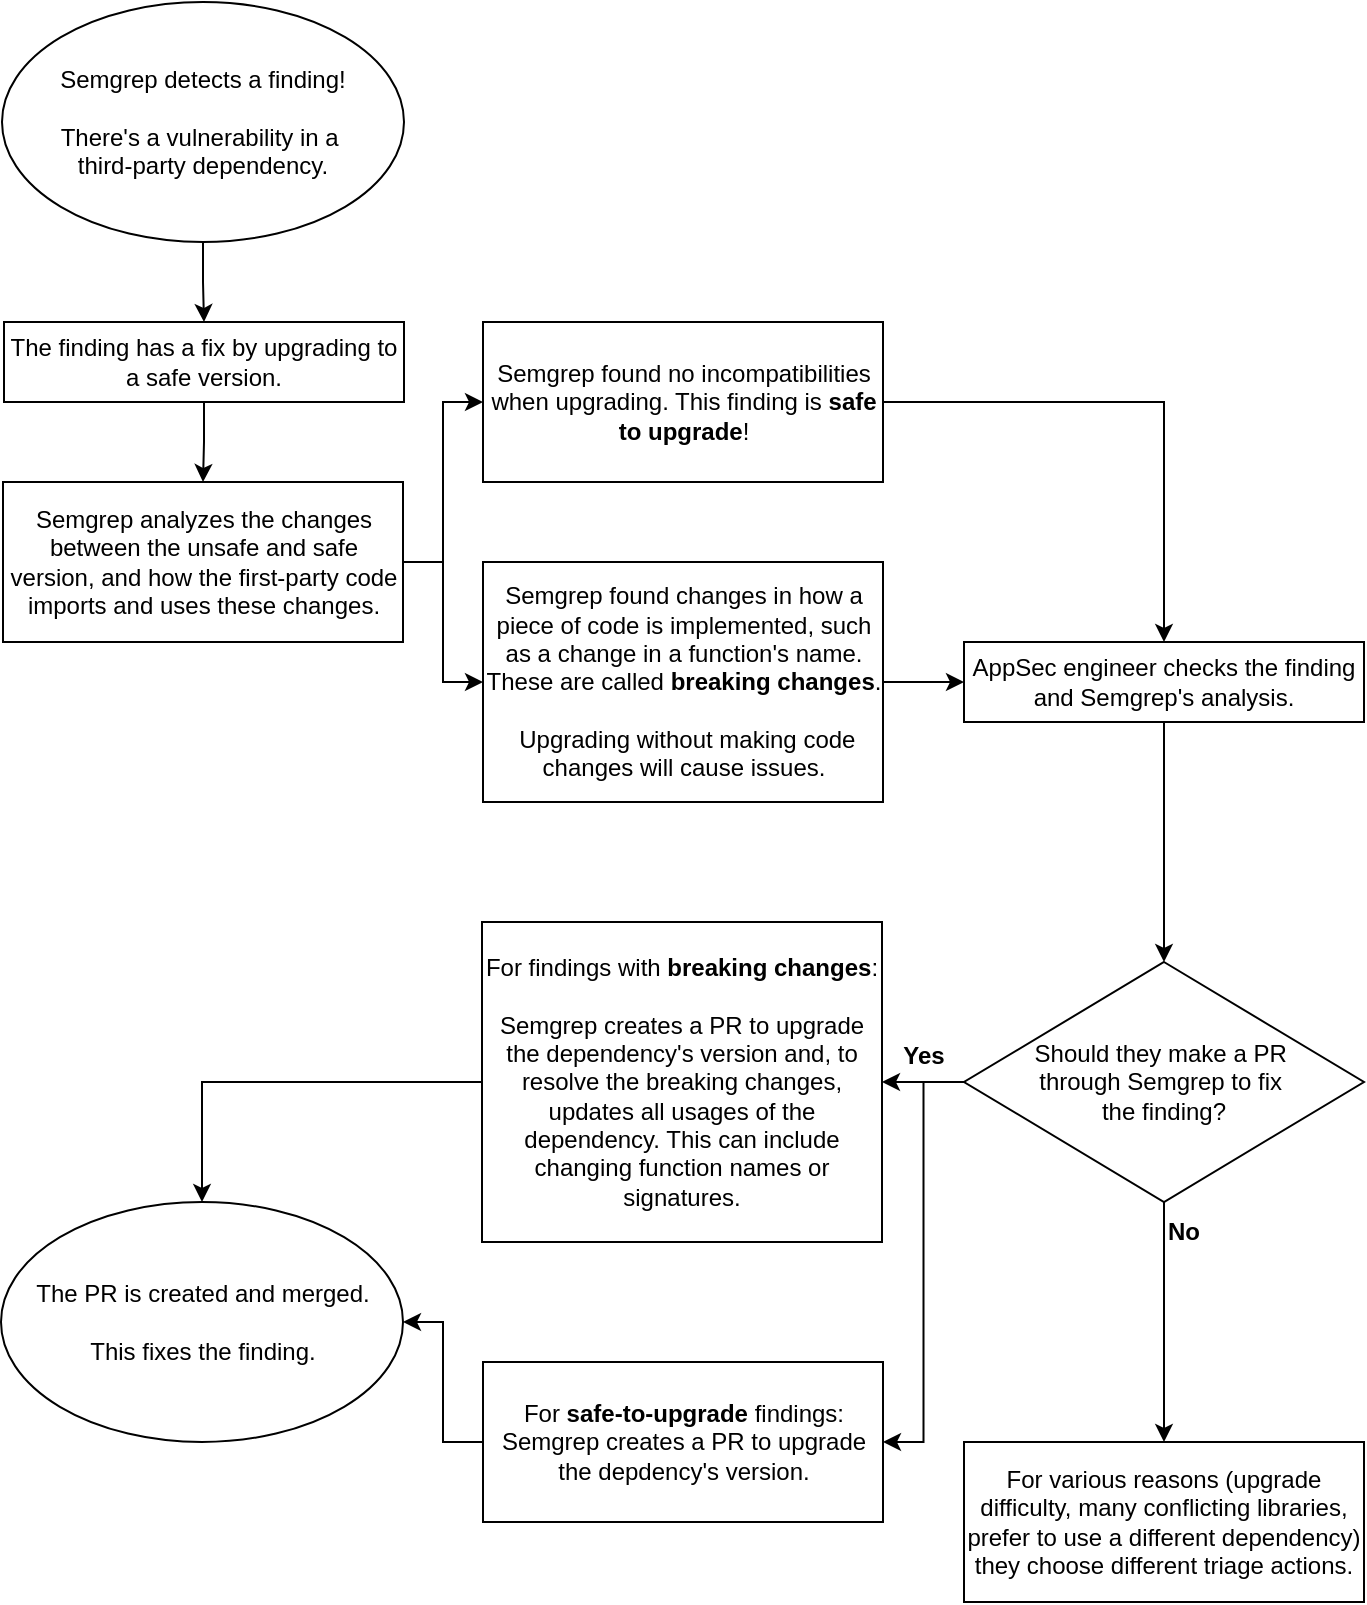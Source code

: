 <mxfile version="26.0.7">
  <diagram name="Page-1" id="TqRs7oycUDw1YeJbDNWG">
    <mxGraphModel dx="989" dy="1895" grid="1" gridSize="10" guides="1" tooltips="1" connect="1" arrows="1" fold="1" page="1" pageScale="1" pageWidth="850" pageHeight="1100" math="0" shadow="0">
      <root>
        <mxCell id="0" />
        <mxCell id="1" parent="0" />
        <mxCell id="4pS6hmo7UBnZq0xErBnl-12" style="edgeStyle=orthogonalEdgeStyle;rounded=0;orthogonalLoop=1;jettySize=auto;html=1;entryX=0.5;entryY=0;entryDx=0;entryDy=0;" edge="1" parent="1" source="4pS6hmo7UBnZq0xErBnl-1" target="4pS6hmo7UBnZq0xErBnl-2">
          <mxGeometry relative="1" as="geometry" />
        </mxCell>
        <mxCell id="4pS6hmo7UBnZq0xErBnl-1" value="Semgrep detects a finding!&lt;div&gt;&lt;span style=&quot;background-color: transparent; color: light-dark(rgb(0, 0, 0), rgb(255, 255, 255));&quot;&gt;&lt;br&gt;&lt;/span&gt;&lt;/div&gt;&lt;div&gt;&lt;span style=&quot;background-color: transparent; color: light-dark(rgb(0, 0, 0), rgb(255, 255, 255));&quot;&gt;There&#39;s a vulnerability in a&amp;nbsp;&lt;/span&gt;&lt;/div&gt;&lt;div&gt;&lt;span style=&quot;background-color: transparent; color: light-dark(rgb(0, 0, 0), rgb(255, 255, 255));&quot;&gt;third-party dependency.&lt;/span&gt;&lt;/div&gt;" style="ellipse;whiteSpace=wrap;html=1;" vertex="1" parent="1">
          <mxGeometry x="79" y="80" width="201" height="120" as="geometry" />
        </mxCell>
        <mxCell id="4pS6hmo7UBnZq0xErBnl-16" style="edgeStyle=orthogonalEdgeStyle;rounded=0;orthogonalLoop=1;jettySize=auto;html=1;" edge="1" parent="1" source="4pS6hmo7UBnZq0xErBnl-2" target="4pS6hmo7UBnZq0xErBnl-3">
          <mxGeometry relative="1" as="geometry" />
        </mxCell>
        <mxCell id="4pS6hmo7UBnZq0xErBnl-2" value="The finding has a fix by upgrading to a safe version." style="rounded=0;whiteSpace=wrap;html=1;" vertex="1" parent="1">
          <mxGeometry x="80" y="240" width="200" height="40" as="geometry" />
        </mxCell>
        <mxCell id="4pS6hmo7UBnZq0xErBnl-7" value="" style="edgeStyle=orthogonalEdgeStyle;rounded=0;orthogonalLoop=1;jettySize=auto;html=1;" edge="1" parent="1" source="4pS6hmo7UBnZq0xErBnl-3" target="4pS6hmo7UBnZq0xErBnl-6">
          <mxGeometry relative="1" as="geometry" />
        </mxCell>
        <mxCell id="4pS6hmo7UBnZq0xErBnl-10" style="edgeStyle=orthogonalEdgeStyle;rounded=0;orthogonalLoop=1;jettySize=auto;html=1;entryX=0;entryY=0.5;entryDx=0;entryDy=0;" edge="1" parent="1" source="4pS6hmo7UBnZq0xErBnl-3" target="4pS6hmo7UBnZq0xErBnl-9">
          <mxGeometry relative="1" as="geometry" />
        </mxCell>
        <mxCell id="4pS6hmo7UBnZq0xErBnl-3" value="Semgrep analyzes the changes between the unsafe and safe version, and how the first-party code imports and uses these changes." style="rounded=0;whiteSpace=wrap;html=1;" vertex="1" parent="1">
          <mxGeometry x="79.5" y="320" width="200" height="80" as="geometry" />
        </mxCell>
        <mxCell id="4pS6hmo7UBnZq0xErBnl-23" style="edgeStyle=orthogonalEdgeStyle;rounded=0;orthogonalLoop=1;jettySize=auto;html=1;entryX=0.5;entryY=0;entryDx=0;entryDy=0;" edge="1" parent="1" source="4pS6hmo7UBnZq0xErBnl-6" target="4pS6hmo7UBnZq0xErBnl-15">
          <mxGeometry relative="1" as="geometry" />
        </mxCell>
        <mxCell id="4pS6hmo7UBnZq0xErBnl-6" value="Semgrep found no incompatibilities when upgrading. This finding is &lt;b&gt;safe to upgrade&lt;/b&gt;!" style="rounded=0;whiteSpace=wrap;html=1;" vertex="1" parent="1">
          <mxGeometry x="319.5" y="240" width="200" height="80" as="geometry" />
        </mxCell>
        <mxCell id="4pS6hmo7UBnZq0xErBnl-24" value="" style="edgeStyle=orthogonalEdgeStyle;rounded=0;orthogonalLoop=1;jettySize=auto;html=1;" edge="1" parent="1" source="4pS6hmo7UBnZq0xErBnl-9" target="4pS6hmo7UBnZq0xErBnl-15">
          <mxGeometry relative="1" as="geometry" />
        </mxCell>
        <mxCell id="4pS6hmo7UBnZq0xErBnl-9" value="Semgrep found changes in how a piece of code is implemented, such as a change in a function&#39;s name. These are called &lt;b&gt;breaking changes&lt;/b&gt;.&lt;div&gt;&lt;br&gt;&lt;/div&gt;&lt;div&gt;&amp;nbsp;Upgrading without making code changes will cause issues.&lt;/div&gt;" style="rounded=0;whiteSpace=wrap;html=1;" vertex="1" parent="1">
          <mxGeometry x="319.5" y="360" width="200" height="120" as="geometry" />
        </mxCell>
        <mxCell id="4pS6hmo7UBnZq0xErBnl-37" style="edgeStyle=orthogonalEdgeStyle;rounded=0;orthogonalLoop=1;jettySize=auto;html=1;entryX=1;entryY=0.5;entryDx=0;entryDy=0;" edge="1" parent="1" source="4pS6hmo7UBnZq0xErBnl-13" target="4pS6hmo7UBnZq0xErBnl-35">
          <mxGeometry relative="1" as="geometry" />
        </mxCell>
        <mxCell id="4pS6hmo7UBnZq0xErBnl-13" value="For&lt;b&gt; safe-to-upgrade &lt;/b&gt;findings:&lt;br&gt;Semgrep creates a PR to upgrade the depdency&#39;s version." style="rounded=0;whiteSpace=wrap;html=1;" vertex="1" parent="1">
          <mxGeometry x="319.5" y="760" width="200" height="80" as="geometry" />
        </mxCell>
        <mxCell id="4pS6hmo7UBnZq0xErBnl-36" style="edgeStyle=orthogonalEdgeStyle;rounded=0;orthogonalLoop=1;jettySize=auto;html=1;entryX=0.5;entryY=0;entryDx=0;entryDy=0;" edge="1" parent="1" source="4pS6hmo7UBnZq0xErBnl-14" target="4pS6hmo7UBnZq0xErBnl-35">
          <mxGeometry relative="1" as="geometry" />
        </mxCell>
        <mxCell id="4pS6hmo7UBnZq0xErBnl-14" value="For findings with &lt;b&gt;breaking changes&lt;/b&gt;:&lt;br&gt;&lt;br&gt;Semgrep creates a PR to upgrade the dependency&#39;s version and, to resolve the breaking changes, updates all usages of the dependency. This can include changing function names or signatures." style="rounded=0;whiteSpace=wrap;html=1;" vertex="1" parent="1">
          <mxGeometry x="319" y="540" width="200" height="160" as="geometry" />
        </mxCell>
        <mxCell id="4pS6hmo7UBnZq0xErBnl-25" style="edgeStyle=orthogonalEdgeStyle;rounded=0;orthogonalLoop=1;jettySize=auto;html=1;entryX=0.5;entryY=0;entryDx=0;entryDy=0;" edge="1" parent="1" source="4pS6hmo7UBnZq0xErBnl-15" target="4pS6hmo7UBnZq0xErBnl-22">
          <mxGeometry relative="1" as="geometry" />
        </mxCell>
        <mxCell id="4pS6hmo7UBnZq0xErBnl-15" value="AppSec engineer checks the finding and Semgrep&#39;s analysis." style="rounded=0;whiteSpace=wrap;html=1;" vertex="1" parent="1">
          <mxGeometry x="560" y="400" width="200" height="40" as="geometry" />
        </mxCell>
        <mxCell id="4pS6hmo7UBnZq0xErBnl-26" style="edgeStyle=orthogonalEdgeStyle;rounded=0;orthogonalLoop=1;jettySize=auto;html=1;" edge="1" parent="1" source="4pS6hmo7UBnZq0xErBnl-22" target="4pS6hmo7UBnZq0xErBnl-14">
          <mxGeometry relative="1" as="geometry" />
        </mxCell>
        <mxCell id="4pS6hmo7UBnZq0xErBnl-27" style="edgeStyle=orthogonalEdgeStyle;rounded=0;orthogonalLoop=1;jettySize=auto;html=1;entryX=1;entryY=0.5;entryDx=0;entryDy=0;" edge="1" parent="1" source="4pS6hmo7UBnZq0xErBnl-22" target="4pS6hmo7UBnZq0xErBnl-13">
          <mxGeometry relative="1" as="geometry" />
        </mxCell>
        <mxCell id="4pS6hmo7UBnZq0xErBnl-29" value="" style="edgeStyle=orthogonalEdgeStyle;rounded=0;orthogonalLoop=1;jettySize=auto;html=1;" edge="1" parent="1" source="4pS6hmo7UBnZq0xErBnl-22" target="4pS6hmo7UBnZq0xErBnl-28">
          <mxGeometry relative="1" as="geometry" />
        </mxCell>
        <mxCell id="4pS6hmo7UBnZq0xErBnl-22" value="Should they make a PR&amp;nbsp;&lt;div&gt;through Semgrep to fix&amp;nbsp;&lt;/div&gt;&lt;div&gt;the finding?&lt;/div&gt;" style="rhombus;whiteSpace=wrap;html=1;" vertex="1" parent="1">
          <mxGeometry x="560" y="560" width="200" height="120" as="geometry" />
        </mxCell>
        <mxCell id="4pS6hmo7UBnZq0xErBnl-28" value="For various reasons (upgrade difficulty, many conflicting libraries, prefer to use a different dependency) they choose different triage actions." style="whiteSpace=wrap;html=1;" vertex="1" parent="1">
          <mxGeometry x="560" y="800" width="200" height="80" as="geometry" />
        </mxCell>
        <mxCell id="4pS6hmo7UBnZq0xErBnl-31" value="&lt;b&gt;Yes&lt;/b&gt;" style="text;html=1;align=center;verticalAlign=middle;whiteSpace=wrap;rounded=0;" vertex="1" parent="1">
          <mxGeometry x="510" y="592" width="60" height="30" as="geometry" />
        </mxCell>
        <mxCell id="4pS6hmo7UBnZq0xErBnl-34" value="No" style="text;html=1;align=center;verticalAlign=middle;whiteSpace=wrap;rounded=0;fontStyle=1" vertex="1" parent="1">
          <mxGeometry x="640" y="680" width="60" height="30" as="geometry" />
        </mxCell>
        <mxCell id="4pS6hmo7UBnZq0xErBnl-35" value="The PR is created and merged.&lt;br&gt;&lt;br&gt;This fixes the finding." style="ellipse;whiteSpace=wrap;html=1;" vertex="1" parent="1">
          <mxGeometry x="78.5" y="680" width="201" height="120" as="geometry" />
        </mxCell>
      </root>
    </mxGraphModel>
  </diagram>
</mxfile>
